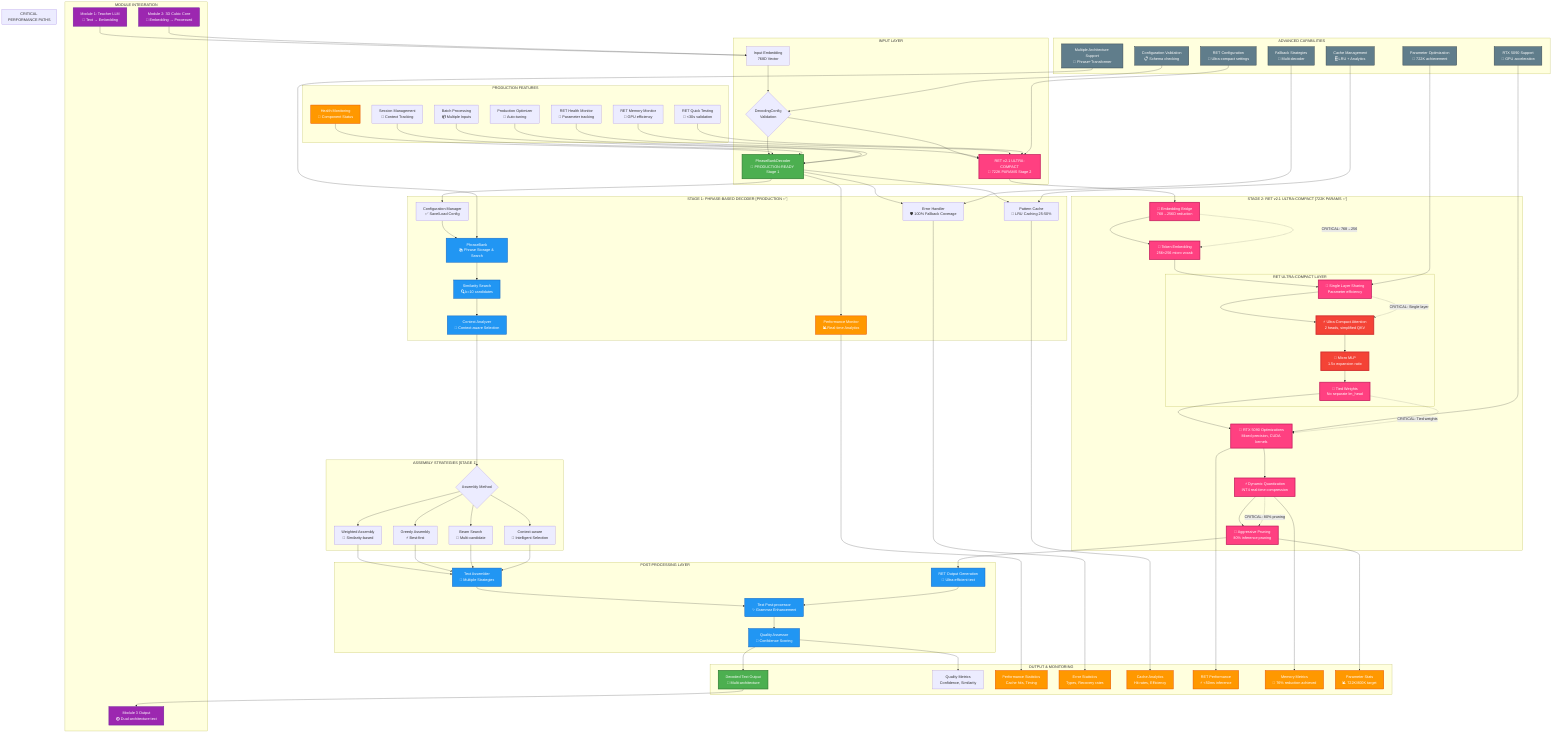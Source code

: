 graph TB
    %% 🎉 STAGE 1 & 2 COMPLETE - DUAL ARCHITECTURE SUCCESS
    
    subgraph "INPUT LAYER"
        A[Input Embedding<br/>768D Vector] --> B{DecodingConfig<br/>Validation}
        B --> C1[PhraseBankDecoder<br/>🎉 PRODUCTION-READY Stage 1]
        B --> C2[RET v2.1 ULTRA-COMPACT<br/>🎉 722K PARAMS Stage 2]
    end
    
    subgraph "STAGE 1: PHRASE-BASED DECODER [PRODUCTION ✅]"
        C1 --> D[Configuration Manager<br/>✅ Save/Load Config]
        C1 --> E[Pattern Cache<br/>💾 LRU Caching 25-50%]
        C1 --> F[Error Handler<br/>🛡️ 100% Fallback Coverage]
        C1 --> G[Performance Monitor<br/>📊 Real-time Analytics]
        
        D --> H[PhraseBank<br/>📚 Phrase Storage & Search]
        H --> I[Similarity Search<br/>🔍 k=10 candidates]
        I --> J[Context Analyzer<br/>🧠 Context-aware Selection]
    end
    
    subgraph "STAGE 2: RET v2.1 ULTRA-COMPACT [722K PARAMS ✅]"
        C2 --> RET1[🔧 Embedding Bridge<br/>768→256D reduction]
        RET1 --> RET2[📝 Token Embedding<br/>256×256 micro vocab]
        RET2 --> RET3[🔄 Single Layer Sharing<br/>Parameter efficiency]
        
        subgraph "RET ULTRA-COMPACT LAYER"
            RET3 --> RET4[⚡ Ultra-Compact Attention<br/>2 heads, simplified QKV]
            RET4 --> RET5[🧮 Micro MLP<br/>1.5x expansion ratio]
            RET5 --> RET6[🔗 Tied Weights<br/>No separate lm_head]
        end
        
        RET6 --> RET7[🚀 RTX 5090 Optimizations<br/>Mixed precision, CUDA kernels]
        RET7 --> RET8[⚡ Dynamic Quantization<br/>INT4 real-time compression]
        RET8 --> RET9[🎯 Aggressive Pruning<br/>80% inference pruning]
    end
    
    subgraph "ASSEMBLY STRATEGIES [STAGE 1]"
        J --> K{Assembly Method}
        K --> L[Weighted Assembly<br/>📏 Similarity-based]
        K --> M[Greedy Assembly<br/>⚡ Best-first]
        K --> N[Beam Search<br/>🔬 Multi-candidate]
        K --> O[Context-aware<br/>🎯 Intelligent Selection]
    end
    
    subgraph "POST-PROCESSING LAYER"
        L --> P[Text Assembler<br/>🔧 Multiple Strategies]
        M --> P
        N --> P
        O --> P
        
        RET9 --> P2[RET Output Generation<br/>🎉 Ultra-efficient text]
        
        P --> Q[Text Post-processor<br/>✨ Grammar Enhancement]
        P2 --> Q
        Q --> R[Quality Assessor<br/>📏 Confidence Scoring]
    end
    
    subgraph "OUTPUT & MONITORING"
        R --> S[Decoded Text Output<br/>🎯 Multi-architecture]
        R --> T[Quality Metrics<br/>Confidence, Similarity]
        
        G --> U[Performance Statistics<br/>Cache hits, Timing]
        F --> V[Error Statistics<br/>Types, Recovery rates]
        E --> W[Cache Analytics<br/>Hit rates, Efficiency]
        
        RET7 --> U2[RET Performance<br/>⚡ <50ms inference]
        RET8 --> U3[Memory Metrics<br/>💾 76% reduction achieved]
        RET9 --> U4[Parameter Stats<br/>📊 722K/800K target]
    end
    
    subgraph "PRODUCTION FEATURES"
        X[Health Monitoring<br/>🏥 Component Status] --> C1
        Y[Session Management<br/>🔄 Context Tracking] --> C1
        Z[Batch Processing<br/>📦 Multiple Inputs] --> C1
        AA[Production Optimizer<br/>🚀 Auto-tuning] --> C1
        
        X2[RET Health Monitor<br/>🏥 Parameter tracking] --> C2
        Y2[RET Memory Monitor<br/>💾 GPU efficiency] --> C2
        Z2[RET Quick Testing<br/>🧪 <30s validation] --> C2
    end
    
    %% Module Integration Flows
    subgraph "MODULE INTEGRATION"
        BB[Module 1: Teacher LLM<br/>🔴 Text → Embedding] --> A
        CC[Module 2: 3D Cubic Core<br/>🔵 Embedding → Processed] --> A
        S --> DD[Module 3 Output<br/>🟡 Dual-architecture text]
    end
    
    %% Advanced Features
    subgraph "ADVANCED CAPABILITIES"
        EE[Configuration Validation<br/>📋 Schema checking] --> B
        FF[Fallback Strategies<br/>🔄 Multi-decoder] --> F
        GG[Multiple Architecture Support<br/>🧠 Phrase+Transformer] --> H
        HH[Cache Management<br/>🗄️ LRU + Analytics] --> E
        
        II[RET Configuration<br/>🔧 Ultra-compact settings] --> C2
        JJ[Parameter Optimization<br/>🎯 722K achievement] --> RET3
        KK[RTX 5090 Support<br/>🚀 GPU acceleration] --> RET7
    end
    
    %% Performance Optimization Flows
    subgraph "CRITICAL PERFORMANCE PATHS"
        RET1 -.->|"CRITICAL: 768→256"| RET2
        RET3 -.->|"CRITICAL: Single layer"| RET4
        RET6 -.->|"CRITICAL: Tied weights"| RET7
        RET8 -.->|"CRITICAL: 80% pruning"| RET9
    end
    
    %% Style definitions
    classDef productionReady fill:#4CAF50,stroke:#2E7D32,stroke-width:3px,color:white
    classDef retSuccess fill:#FF4081,stroke:#C2185B,stroke-width:3px,color:white
    classDef coreFunction fill:#2196F3,stroke:#1565C0,stroke-width:2px,color:white
    classDef monitoring fill:#FF9800,stroke:#E65100,stroke-width:2px,color:white
    classDef integration fill:#9C27B0,stroke:#6A1B9A,stroke-width:2px,color:white
    classDef advanced fill:#607D8B,stroke:#37474F,stroke-width:2px,color:white
    classDef critical fill:#F44336,stroke:#D32F2F,stroke-width:4px,color:white
    
    %% Apply styles
    class C1,S productionReady
    class C2,RET1,RET2,RET3,RET6,RET7,RET8,RET9 retSuccess
    class H,I,J,P,Q,R,P2 coreFunction
    class G,U,V,W,X,U2,U3,U4 monitoring
    class BB,CC,DD integration
    class EE,FF,GG,HH,II,JJ,KK advanced
    class RET4,RET5 critical